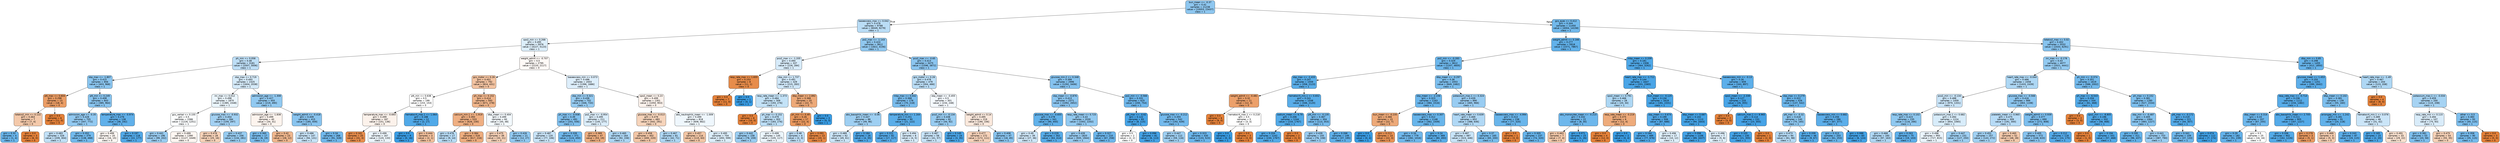 digraph Tree {
node [shape=box, style="filled, rounded", color="black", fontname="helvetica"] ;
edge [fontname="helvetica"] ;
0 [label="bun_mean <= -0.37\ngini = 0.42\nsamples = 21238\nvalue = [10053, 23437]\nclass = 1", fillcolor="#8ec7f0"] ;
1 [label="baseexcess_max <= 0.042\ngini = 0.478\nsamples = 9788\nvalue = [6049, 9279]\nclass = 1", fillcolor="#baddf6"] ;
0 -> 1 [labeldistance=2.5, labelangle=45, headlabel="True"] ;
2 [label="spo2_min <= 0.268\ngini = 0.495\nsamples = 5976\nvalue = [4227, 5123]\nclass = 1", fillcolor="#dceefa"] ;
1 -> 2 ;
3 [label="ph_min <= 0.058\ngini = 0.48\nsamples = 3181\nvalue = [2007, 3006]\nclass = 1", fillcolor="#bddef6"] ;
2 -> 3 ;
4 [label="sbp_max <= -1.807\ngini = 0.415\nsamples = 856\nvalue = [403, 968]\nclass = 1", fillcolor="#8bc6f0"] ;
3 -> 4 ;
5 [label="ptt_max <= 0.604\ngini = 0.298\nsamples = 13\nvalue = [18, 4]\nclass = 0", fillcolor="#eb9d65"] ;
4 -> 5 ;
6 [label="totalco2_min <= 0.122\ngini = 0.463\nsamples = 7\nvalue = [7, 4]\nclass = 0", fillcolor="#f4c9aa"] ;
5 -> 6 ;
7 [label="gini = 0.32\nsamples = 4\nvalue = [1, 4]\nclass = 1", fillcolor="#6ab6ec"] ;
6 -> 7 ;
8 [label="gini = 0.0\nsamples = 3\nvalue = [6, 0]\nclass = 0", fillcolor="#e58139"] ;
6 -> 8 ;
9 [label="gini = 0.0\nsamples = 6\nvalue = [11, 0]\nclass = 0", fillcolor="#e58139"] ;
5 -> 9 ;
10 [label="ptt_min <= 0.249\ngini = 0.408\nsamples = 843\nvalue = [385, 964]\nclass = 1", fillcolor="#88c4ef"] ;
4 -> 10 ;
11 [label="admission_age <= -0.35\ngini = 0.428\nsamples = 705\nvalue = [347, 772]\nclass = 1", fillcolor="#92c9f1"] ;
10 -> 11 ;
12 [label="gini = 0.483\nsamples = 326\nvalue = [209, 304]\nclass = 1", fillcolor="#c1e0f7"] ;
11 -> 12 ;
13 [label="gini = 0.352\nsamples = 379\nvalue = [138, 468]\nclass = 1", fillcolor="#73baed"] ;
11 -> 13 ;
14 [label="temperature_max <= -0.974\ngini = 0.276\nsamples = 138\nvalue = [38, 192]\nclass = 1", fillcolor="#60b0ea"] ;
10 -> 14 ;
15 [label="gini = 0.499\nsamples = 20\nvalue = [16, 15]\nclass = 0", fillcolor="#fdf7f3"] ;
14 -> 15 ;
16 [label="gini = 0.197\nsamples = 118\nvalue = [22, 177]\nclass = 1", fillcolor="#52a9e8"] ;
14 -> 16 ;
17 [label="sbp_max <= 0.719\ngini = 0.493\nsamples = 2325\nvalue = [1604, 2038]\nclass = 1", fillcolor="#d5eaf9"] ;
3 -> 17 ;
18 [label="inr_max <= 0.012\ngini = 0.498\nsamples = 1870\nvalue = [1385, 1548]\nclass = 1", fillcolor="#eaf5fc"] ;
17 -> 18 ;
19 [label="gcs_verbal <= 0.155\ngini = 0.5\nsamples = 1586\nvalue = [1226, 1251]\nclass = 1", fillcolor="#fbfdfe"] ;
18 -> 19 ;
20 [label="gini = 0.441\nsamples = 196\nvalue = [99, 202]\nclass = 1", fillcolor="#9acdf2"] ;
19 -> 20 ;
21 [label="gini = 0.499\nsamples = 1390\nvalue = [1127, 1049]\nclass = 0", fillcolor="#fdf6f1"] ;
19 -> 21 ;
22 [label="glucose_max <= -0.932\ngini = 0.454\nsamples = 284\nvalue = [159, 297]\nclass = 1", fillcolor="#a3d1f3"] ;
18 -> 22 ;
23 [label="gini = 0.476\nsamples = 28\nvalue = [25, 16]\nclass = 0", fillcolor="#f6d2b8"] ;
22 -> 23 ;
24 [label="gini = 0.437\nsamples = 256\nvalue = [134, 281]\nclass = 1", fillcolor="#97ccf1"] ;
22 -> 24 ;
25 [label="admission_age <= -1.308\ngini = 0.427\nsamples = 455\nvalue = [219, 490]\nclass = 1", fillcolor="#91c9f1"] ;
17 -> 25 ;
26 [label="admission_age <= -1.838\ngini = 0.499\nsamples = 40\nvalue = [34, 31]\nclass = 0", fillcolor="#fdf4ee"] ;
25 -> 26 ;
27 [label="gini = 0.365\nsamples = 17\nvalue = [6, 19]\nclass = 1", fillcolor="#78bced"] ;
26 -> 27 ;
28 [label="gini = 0.42\nsamples = 23\nvalue = [28, 12]\nclass = 0", fillcolor="#f0b78e"] ;
26 -> 28 ;
29 [label="weight_admit <= -0.418\ngini = 0.409\nsamples = 415\nvalue = [185, 459]\nclass = 1", fillcolor="#89c4ef"] ;
25 -> 29 ;
30 [label="gini = 0.486\nsamples = 147\nvalue = [94, 131]\nclass = 1", fillcolor="#c7e3f8"] ;
29 -> 30 ;
31 [label="gini = 0.34\nsamples = 268\nvalue = [91, 328]\nclass = 1", fillcolor="#70b8ec"] ;
29 -> 31 ;
32 [label="weight_admit <= -0.707\ngini = 0.5\nsamples = 2795\nvalue = [2220, 2117]\nclass = 0", fillcolor="#fef9f6"] ;
2 -> 32 ;
33 [label="gcs_motor <= 0.26\ngini = 0.451\nsamples = 792\nvalue = [824, 431]\nclass = 0", fillcolor="#f3c3a1"] ;
32 -> 33 ;
34 [label="ptt_min <= 0.638\ngini = 0.5\nsamples = 199\nvalue = [153, 153]\nclass = 0", fillcolor="#ffffff"] ;
33 -> 34 ;
35 [label="temperature_max <= -0.693\ngini = 0.499\nsamples = 187\nvalue = [151, 136]\nclass = 0", fillcolor="#fcf2eb"] ;
34 -> 35 ;
36 [label="gini = 0.161\nsamples = 20\nvalue = [31, 3]\nclass = 0", fillcolor="#e88d4c"] ;
35 -> 36 ;
37 [label="gini = 0.499\nsamples = 167\nvalue = [120, 133]\nclass = 1", fillcolor="#ecf5fc"] ;
35 -> 37 ;
38 [label="hematocrit_max.1 <= 1.064\ngini = 0.188\nsamples = 12\nvalue = [2, 17]\nclass = 1", fillcolor="#50a9e8"] ;
34 -> 38 ;
39 [label="gini = 0.0\nsamples = 9\nvalue = [0, 16]\nclass = 1", fillcolor="#399de5"] ;
38 -> 39 ;
40 [label="gini = 0.444\nsamples = 3\nvalue = [2, 1]\nclass = 0", fillcolor="#f2c09c"] ;
38 -> 40 ;
41 [label="ph_max <= 0.152\ngini = 0.414\nsamples = 593\nvalue = [671, 278]\nclass = 0", fillcolor="#f0b58b"] ;
33 -> 41 ;
42 [label="calcium_min.1 <= -1.919\ngini = 0.393\nsamples = 533\nvalue = [626, 230]\nclass = 0", fillcolor="#efaf82"] ;
41 -> 42 ;
43 [label="gini = 0.476\nsamples = 17\nvalue = [9, 14]\nclass = 1", fillcolor="#b8dcf6"] ;
42 -> 43 ;
44 [label="gini = 0.384\nsamples = 516\nvalue = [617, 216]\nclass = 0", fillcolor="#eead7e"] ;
42 -> 44 ;
45 [label="dbp_mean <= 0.404\ngini = 0.499\nsamples = 60\nvalue = [45, 48]\nclass = 1", fillcolor="#f3f9fd"] ;
41 -> 45 ;
46 [label="gini = 0.475\nsamples = 39\nvalue = [33, 21]\nclass = 0", fillcolor="#f6d1b7"] ;
45 -> 46 ;
47 [label="gini = 0.426\nsamples = 21\nvalue = [12, 27]\nclass = 1", fillcolor="#91c9f1"] ;
45 -> 47 ;
48 [label="baseexcess_min <= 0.073\ngini = 0.496\nsamples = 2003\nvalue = [1396, 1686]\nclass = 1", fillcolor="#ddeefb"] ;
32 -> 48 ;
49 [label="sbp_min <= 0.321\ngini = 0.436\nsamples = 702\nvalue = [346, 733]\nclass = 1", fillcolor="#96cbf1"] ;
48 -> 49 ;
50 [label="ph_max <= -0.938\ngini = 0.39\nsamples = 491\nvalue = [201, 556]\nclass = 1", fillcolor="#81c0ee"] ;
49 -> 50 ;
51 [label="gini = 0.487\nsamples = 120\nvalue = [77, 106]\nclass = 1", fillcolor="#c9e4f8"] ;
50 -> 51 ;
52 [label="gini = 0.339\nsamples = 371\nvalue = [124, 450]\nclass = 1", fillcolor="#70b8ec"] ;
50 -> 52 ;
53 [label="po2_max <= -0.954\ngini = 0.495\nsamples = 211\nvalue = [145, 177]\nclass = 1", fillcolor="#dbedfa"] ;
49 -> 53 ;
54 [label="gini = 0.389\nsamples = 47\nvalue = [53, 19]\nclass = 0", fillcolor="#eeae80"] ;
53 -> 54 ;
55 [label="gini = 0.465\nsamples = 164\nvalue = [92, 158]\nclass = 1", fillcolor="#acd6f4"] ;
53 -> 55 ;
56 [label="spo2_mean <= 0.23\ngini = 0.499\nsamples = 1301\nvalue = [1050, 953]\nclass = 0", fillcolor="#fdf3ed"] ;
48 -> 56 ;
57 [label="glucose_max <= -0.013\ngini = 0.479\nsamples = 483\nvalue = [442, 291]\nclass = 0", fillcolor="#f6d4bb"] ;
56 -> 57 ;
58 [label="gini = 0.458\nsamples = 402\nvalue = [400, 220]\nclass = 0", fillcolor="#f3c6a6"] ;
57 -> 58 ;
59 [label="gini = 0.467\nsamples = 81\nvalue = [42, 71]\nclass = 1", fillcolor="#aed7f4"] ;
57 -> 59 ;
60 [label="abs_neutrophils_mean <= -1.009\ngini = 0.499\nsamples = 818\nvalue = [608, 662]\nclass = 1", fillcolor="#eff7fd"] ;
56 -> 60 ;
61 [label="gini = 0.457\nsamples = 114\nvalue = [115, 63]\nclass = 0", fillcolor="#f3c6a5"] ;
60 -> 61 ;
62 [label="gini = 0.495\nsamples = 704\nvalue = [493, 599]\nclass = 1", fillcolor="#dceefa"] ;
60 -> 62 ;
63 [label="po2_max <= -1.143\ngini = 0.424\nsamples = 3812\nvalue = [1822, 4156]\nclass = 1", fillcolor="#90c8f0"] ;
1 -> 63 ;
64 [label="pco2_max <= -1.205\ngini = 0.494\nsamples = 337\nvalue = [226, 284]\nclass = 1", fillcolor="#d7ebfa"] ;
63 -> 64 ;
65 [label="resp_rate_max <= 1.655\ngini = 0.153\nsamples = 8\nvalue = [11, 1]\nclass = 0", fillcolor="#e78c4b"] ;
64 -> 65 ;
66 [label="gini = 0.0\nsamples = 7\nvalue = [11, 0]\nclass = 0", fillcolor="#e58139"] ;
65 -> 66 ;
67 [label="gini = 0.0\nsamples = 1\nvalue = [0, 1]\nclass = 1", fillcolor="#399de5"] ;
65 -> 67 ;
68 [label="sbp_min <= 1.737\ngini = 0.491\nsamples = 329\nvalue = [215, 283]\nclass = 1", fillcolor="#cfe7f9"] ;
64 -> 68 ;
69 [label="resp_rate_mean <= -1.373\ngini = 0.484\nsamples = 309\nvalue = [193, 276]\nclass = 1", fillcolor="#c3e2f7"] ;
68 -> 69 ;
70 [label="gini = 0.0\nsamples = 6\nvalue = [10, 0]\nclass = 0", fillcolor="#e58139"] ;
69 -> 70 ;
71 [label="ph_max <= 0.152\ngini = 0.479\nsamples = 303\nvalue = [183, 276]\nclass = 1", fillcolor="#bcdef6"] ;
69 -> 71 ;
72 [label="gini = 0.442\nsamples = 158\nvalue = [78, 159]\nclass = 1", fillcolor="#9acdf2"] ;
71 -> 72 ;
73 [label="gini = 0.499\nsamples = 145\nvalue = [105, 117]\nclass = 1", fillcolor="#ebf5fc"] ;
71 -> 73 ;
74 [label="dbp_mean <= 2.892\ngini = 0.366\nsamples = 20\nvalue = [22, 7]\nclass = 0", fillcolor="#eda978"] ;
68 -> 74 ;
75 [label="ph_min <= 0.49\ngini = 0.26\nsamples = 17\nvalue = [22, 4]\nclass = 0", fillcolor="#ea985d"] ;
74 -> 75 ;
76 [label="gini = 0.48\nsamples = 4\nvalue = [2, 3]\nclass = 1", fillcolor="#bddef6"] ;
75 -> 76 ;
77 [label="gini = 0.091\nsamples = 13\nvalue = [20, 1]\nclass = 0", fillcolor="#e68743"] ;
75 -> 77 ;
78 [label="gini = 0.0\nsamples = 3\nvalue = [0, 3]\nclass = 1", fillcolor="#399de5"] ;
74 -> 78 ;
79 [label="pco2_max <= -0.65\ngini = 0.413\nsamples = 3475\nvalue = [1596, 3872]\nclass = 1", fillcolor="#8bc5f0"] ;
63 -> 79 ;
80 [label="gcs_motor <= 0.26\ngini = 0.478\nsamples = 479\nvalue = [304, 466]\nclass = 1", fillcolor="#baddf6"] ;
79 -> 80 ;
81 [label="mbp_max <= 0.042\ngini = 0.368\nsamples = 178\nvalue = [70, 218]\nclass = 1", fillcolor="#79bced"] ;
80 -> 81 ;
82 [label="abs_basophils_mean <= -0.06\ngini = 0.447\nsamples = 88\nvalue = [49, 96]\nclass = 1", fillcolor="#9ecff2"] ;
81 -> 82 ;
83 [label="gini = 0.489\nsamples = 62\nvalue = [45, 61]\nclass = 1", fillcolor="#cbe5f8"] ;
82 -> 83 ;
84 [label="gini = 0.184\nsamples = 26\nvalue = [4, 35]\nclass = 1", fillcolor="#50a8e8"] ;
82 -> 84 ;
85 [label="temperature_min <= 1.164\ngini = 0.251\nsamples = 90\nvalue = [21, 122]\nclass = 1", fillcolor="#5baee9"] ;
81 -> 85 ;
86 [label="gini = 0.222\nsamples = 82\nvalue = [17, 117]\nclass = 1", fillcolor="#56abe9"] ;
85 -> 86 ;
87 [label="gini = 0.494\nsamples = 8\nvalue = [4, 5]\nclass = 1", fillcolor="#d7ebfa"] ;
85 -> 87 ;
88 [label="sbp_mean <= -0.455\ngini = 0.5\nsamples = 301\nvalue = [234, 248]\nclass = 1", fillcolor="#f4f9fe"] ;
80 -> 88 ;
89 [label="pco2_min <= -0.134\ngini = 0.438\nsamples = 82\nvalue = [44, 92]\nclass = 1", fillcolor="#98ccf1"] ;
88 -> 89 ;
90 [label="gini = 0.487\nsamples = 58\nvalue = [41, 57]\nclass = 1", fillcolor="#c7e3f8"] ;
89 -> 90 ;
91 [label="gini = 0.145\nsamples = 24\nvalue = [3, 35]\nclass = 1", fillcolor="#4aa5e7"] ;
89 -> 91 ;
92 [label="weight_admit <= 0.14\ngini = 0.495\nsamples = 219\nvalue = [190, 156]\nclass = 0", fillcolor="#fae8dc"] ;
88 -> 92 ;
93 [label="gini = 0.477\nsamples = 172\nvalue = [172, 111]\nclass = 0", fillcolor="#f6d2b9"] ;
92 -> 93 ;
94 [label="gini = 0.408\nsamples = 47\nvalue = [18, 45]\nclass = 1", fillcolor="#88c4ef"] ;
92 -> 94 ;
95 [label="glucose_min.2 <= 0.348\ngini = 0.399\nsamples = 2996\nvalue = [1292, 3406]\nclass = 1", fillcolor="#84c2ef"] ;
79 -> 95 ;
96 [label="sbp_mean <= -0.876\ngini = 0.413\nsamples = 2371\nvalue = [1092, 2652]\nclass = 1", fillcolor="#8bc5f0"] ;
95 -> 96 ;
97 [label="glucose_max <= -0.655\ngini = 0.278\nsamples = 341\nvalue = [90, 450]\nclass = 1", fillcolor="#61b1ea"] ;
96 -> 97 ;
98 [label="gini = 0.49\nsamples = 39\nvalue = [27, 36]\nclass = 1", fillcolor="#cee6f8"] ;
97 -> 98 ;
99 [label="gini = 0.229\nsamples = 302\nvalue = [63, 414]\nclass = 1", fillcolor="#57ace9"] ;
97 -> 99 ;
100 [label="resp_rate_mean <= 0.725\ngini = 0.43\nsamples = 2030\nvalue = [1002, 2202]\nclass = 1", fillcolor="#93caf1"] ;
96 -> 100 ;
101 [label="gini = 0.439\nsamples = 1820\nvalue = [935, 1944]\nclass = 1", fillcolor="#98ccf2"] ;
100 -> 101 ;
102 [label="gini = 0.327\nsamples = 210\nvalue = [67, 258]\nclass = 1", fillcolor="#6cb6ec"] ;
100 -> 102 ;
103 [label="po2_min <= -0.566\ngini = 0.331\nsamples = 625\nvalue = [200, 754]\nclass = 1", fillcolor="#6eb7ec"] ;
95 -> 103 ;
104 [label="ptt_max <= -0.62\ngini = 0.122\nsamples = 83\nvalue = [8, 115]\nclass = 1", fillcolor="#47a4e7"] ;
103 -> 104 ;
105 [label="gini = 0.5\nsamples = 2\nvalue = [2, 2]\nclass = 0", fillcolor="#ffffff"] ;
104 -> 105 ;
106 [label="gini = 0.096\nsamples = 81\nvalue = [6, 113]\nclass = 1", fillcolor="#44a2e6"] ;
104 -> 106 ;
107 [label="glucose_max <= -0.212\ngini = 0.355\nsamples = 542\nvalue = [192, 639]\nclass = 1", fillcolor="#74baed"] ;
103 -> 107 ;
108 [label="gini = 0.447\nsamples = 112\nvalue = [59, 116]\nclass = 1", fillcolor="#9ecff2"] ;
107 -> 108 ;
109 [label="gini = 0.323\nsamples = 430\nvalue = [133, 523]\nclass = 1", fillcolor="#6bb6ec"] ;
107 -> 109 ;
110 [label="gcs_eyes <= 0.412\ngini = 0.344\nsamples = 11450\nvalue = [4004, 14158]\nclass = 1", fillcolor="#71b9ec"] ;
0 -> 110 [labeldistance=2.5, labelangle=-45, headlabel="False"] ;
111 [label="weight_admit <= 0.166\ngini = 0.277\nsamples = 5918\nvalue = [1571, 7867]\nclass = 1", fillcolor="#61b1ea"] ;
110 -> 111 ;
112 [label="po2_min <= -0.283\ngini = 0.329\nsamples = 3612\nvalue = [1207, 4605]\nclass = 1", fillcolor="#6db7ec"] ;
111 -> 112 ;
113 [label="sbp_max <= -2.433\ngini = 0.247\nsamples = 1559\nvalue = [358, 2123]\nclass = 1", fillcolor="#5aaee9"] ;
112 -> 113 ;
114 [label="weight_admit <= -0.481\ngini = 0.32\nsamples = 11\nvalue = [12, 3]\nclass = 0", fillcolor="#eca06a"] ;
113 -> 114 ;
115 [label="gini = 0.0\nsamples = 6\nvalue = [9, 0]\nclass = 0", fillcolor="#e58139"] ;
114 -> 115 ;
116 [label="hematocrit_max.1 <= 0.218\ngini = 0.5\nsamples = 5\nvalue = [3, 3]\nclass = 0", fillcolor="#ffffff"] ;
114 -> 116 ;
117 [label="gini = 0.0\nsamples = 2\nvalue = [0, 3]\nclass = 1", fillcolor="#399de5"] ;
116 -> 117 ;
118 [label="gini = 0.0\nsamples = 3\nvalue = [3, 0]\nclass = 0", fillcolor="#e58139"] ;
116 -> 118 ;
119 [label="hematocrit_min.1 <= 0.652\ngini = 0.241\nsamples = 1548\nvalue = [346, 2120]\nclass = 1", fillcolor="#59ade9"] ;
113 -> 119 ;
120 [label="sodium_mean <= 6.79\ngini = 0.206\nsamples = 1244\nvalue = [233, 1767]\nclass = 1", fillcolor="#53aae8"] ;
119 -> 120 ;
121 [label="gini = 0.204\nsamples = 1242\nvalue = [230, 1767]\nclass = 1", fillcolor="#53aae8"] ;
120 -> 121 ;
122 [label="gini = 0.0\nsamples = 2\nvalue = [3, 0]\nclass = 0", fillcolor="#e58139"] ;
120 -> 122 ;
123 [label="ptt_min <= -0.135\ngini = 0.367\nsamples = 304\nvalue = [113, 353]\nclass = 1", fillcolor="#78bced"] ;
119 -> 123 ;
124 [label="gini = 0.439\nsamples = 155\nvalue = [76, 158]\nclass = 1", fillcolor="#98ccf2"] ;
123 -> 124 ;
125 [label="gini = 0.268\nsamples = 149\nvalue = [37, 195]\nclass = 1", fillcolor="#5fb0ea"] ;
123 -> 125 ;
126 [label="dbp_mean <= -0.297\ngini = 0.38\nsamples = 2053\nvalue = [849, 2482]\nclass = 1", fillcolor="#7dbfee"] ;
112 -> 126 ;
127 [label="sbp_mean <= -2.156\ngini = 0.323\nsamples = 1163\nvalue = [384, 1516]\nclass = 1", fillcolor="#6bb6ec"] ;
126 -> 127 ;
128 [label="bun_mean <= -0.235\ngini = 0.366\nsamples = 15\nvalue = [22, 7]\nclass = 0", fillcolor="#eda978"] ;
127 -> 128 ;
129 [label="gini = 0.0\nsamples = 1\nvalue = [0, 4]\nclass = 1", fillcolor="#399de5"] ;
128 -> 129 ;
130 [label="gini = 0.211\nsamples = 14\nvalue = [22, 3]\nclass = 0", fillcolor="#e99254"] ;
128 -> 130 ;
131 [label="baseexcess_max <= 0.307\ngini = 0.312\nsamples = 1148\nvalue = [362, 1509]\nclass = 1", fillcolor="#68b5eb"] ;
127 -> 131 ;
132 [label="gini = 0.34\nsamples = 779\nvalue = [282, 1016]\nclass = 1", fillcolor="#70b8ec"] ;
131 -> 132 ;
133 [label="gini = 0.24\nsamples = 369\nvalue = [80, 493]\nclass = 1", fillcolor="#59ade9"] ;
131 -> 133 ;
134 [label="potassium_max.1 <= 0.324\ngini = 0.439\nsamples = 890\nvalue = [465, 966]\nclass = 1", fillcolor="#98ccf2"] ;
126 -> 134 ;
135 [label="heart_rate_mean <= 0.639\ngini = 0.469\nsamples = 652\nvalue = [388, 646]\nclass = 1", fillcolor="#b0d8f5"] ;
134 -> 135 ;
136 [label="gini = 0.487\nsamples = 487\nvalue = [323, 446]\nclass = 1", fillcolor="#c8e4f8"] ;
135 -> 136 ;
137 [label="gini = 0.37\nsamples = 165\nvalue = [65, 200]\nclass = 1", fillcolor="#79bded"] ;
135 -> 137 ;
138 [label="baseexcess_max <= -4.994\ngini = 0.313\nsamples = 238\nvalue = [77, 320]\nclass = 1", fillcolor="#69b5eb"] ;
134 -> 138 ;
139 [label="gini = 0.0\nsamples = 1\nvalue = [3, 0]\nclass = 0", fillcolor="#e58139"] ;
138 -> 139 ;
140 [label="gini = 0.305\nsamples = 237\nvalue = [74, 320]\nclass = 1", fillcolor="#67b4eb"] ;
138 -> 140 ;
141 [label="mbp_mean <= 0.209\ngini = 0.181\nsamples = 2306\nvalue = [364, 3262]\nclass = 1", fillcolor="#4fa8e8"] ;
111 -> 141 ;
142 [label="heart_rate_max <= -1.711\ngini = 0.144\nsamples = 1647\nvalue = [201, 2365]\nclass = 1", fillcolor="#4aa5e7"] ;
141 -> 142 ;
143 [label="spo2_mean <= 0.791\ngini = 0.466\nsamples = 28\nvalue = [20, 34]\nclass = 1", fillcolor="#add7f4"] ;
142 -> 143 ;
144 [label="abs_monocytes_mean <= -0.215\ngini = 0.332\nsamples = 22\nvalue = [8, 30]\nclass = 1", fillcolor="#6eb7ec"] ;
143 -> 144 ;
145 [label="gini = 0.463\nsamples = 7\nvalue = [7, 4]\nclass = 0", fillcolor="#f4c9aa"] ;
144 -> 145 ;
146 [label="gini = 0.071\nsamples = 15\nvalue = [1, 26]\nclass = 1", fillcolor="#41a1e6"] ;
144 -> 146 ;
147 [label="resp_rate_mean <= -0.219\ngini = 0.375\nsamples = 6\nvalue = [12, 4]\nclass = 0", fillcolor="#eeab7b"] ;
143 -> 147 ;
148 [label="gini = 0.0\nsamples = 4\nvalue = [12, 0]\nclass = 0", fillcolor="#e58139"] ;
147 -> 148 ;
149 [label="gini = 0.0\nsamples = 2\nvalue = [0, 4]\nclass = 1", fillcolor="#399de5"] ;
147 -> 149 ;
150 [label="bun_mean <= -0.125\ngini = 0.134\nsamples = 1619\nvalue = [181, 2331]\nclass = 1", fillcolor="#48a5e7"] ;
142 -> 150 ;
151 [label="sbp_mean <= 0.674\ngini = 0.199\nsamples = 506\nvalue = [87, 688]\nclass = 1", fillcolor="#52a9e8"] ;
150 -> 151 ;
152 [label="gini = 0.184\nsamples = 489\nvalue = [77, 676]\nclass = 1", fillcolor="#50a8e8"] ;
151 -> 152 ;
153 [label="gini = 0.496\nsamples = 17\nvalue = [10, 12]\nclass = 1", fillcolor="#deeffb"] ;
151 -> 153 ;
154 [label="dbp_mean <= 0.687\ngini = 0.102\nsamples = 1113\nvalue = [94, 1643]\nclass = 1", fillcolor="#44a3e6"] ;
150 -> 154 ;
155 [label="gini = 0.098\nsamples = 1106\nvalue = [89, 1637]\nclass = 1", fillcolor="#44a2e6"] ;
154 -> 155 ;
156 [label="gini = 0.496\nsamples = 7\nvalue = [5, 6]\nclass = 1", fillcolor="#deeffb"] ;
154 -> 156 ;
157 [label="baseexcess_min <= -0.13\ngini = 0.26\nsamples = 659\nvalue = [163, 897]\nclass = 1", fillcolor="#5dafea"] ;
141 -> 157 ;
158 [label="spo2_mean <= -2.338\ngini = 0.127\nsamples = 233\nvalue = [26, 355]\nclass = 1", fillcolor="#48a4e7"] ;
157 -> 158 ;
159 [label="gini = 0.0\nsamples = 2\nvalue = [3, 0]\nclass = 0", fillcolor="#e58139"] ;
158 -> 159 ;
160 [label="calcium_max.1 <= 8.965\ngini = 0.114\nsamples = 231\nvalue = [23, 355]\nclass = 1", fillcolor="#46a3e7"] ;
158 -> 160 ;
161 [label="gini = 0.105\nsamples = 230\nvalue = [21, 355]\nclass = 1", fillcolor="#45a3e7"] ;
160 -> 161 ;
162 [label="gini = 0.0\nsamples = 1\nvalue = [2, 0]\nclass = 0", fillcolor="#e58139"] ;
160 -> 162 ;
163 [label="sbp_max <= 0.279\ngini = 0.322\nsamples = 426\nvalue = [137, 542]\nclass = 1", fillcolor="#6bb6ec"] ;
157 -> 163 ;
164 [label="ptt_max <= -0.32\ngini = 0.418\nsamples = 140\nvalue = [70, 165]\nclass = 1", fillcolor="#8dc7f0"] ;
163 -> 164 ;
165 [label="gini = 0.473\nsamples = 94\nvalue = [61, 98]\nclass = 1", fillcolor="#b4daf5"] ;
164 -> 165 ;
166 [label="gini = 0.209\nsamples = 46\nvalue = [9, 67]\nclass = 1", fillcolor="#54aae8"] ;
164 -> 166 ;
167 [label="baseexcess_min <= 0.682\ngini = 0.256\nsamples = 286\nvalue = [67, 377]\nclass = 1", fillcolor="#5caeea"] ;
163 -> 167 ;
168 [label="gini = 0.313\nsamples = 203\nvalue = [61, 253]\nclass = 1", fillcolor="#69b5eb"] ;
167 -> 168 ;
169 [label="gini = 0.088\nsamples = 83\nvalue = [6, 124]\nclass = 1", fillcolor="#43a2e6"] ;
167 -> 169 ;
170 [label="totalco2_max <= 0.02\ngini = 0.402\nsamples = 5532\nvalue = [2433, 6291]\nclass = 1", fillcolor="#86c3ef"] ;
110 -> 170 ;
171 [label="inr_max <= -0.178\ngini = 0.43\nsamples = 4077\nvalue = [2021, 4441]\nclass = 1", fillcolor="#93caf1"] ;
170 -> 171 ;
172 [label="heart_rate_max <= -0.044\ngini = 0.466\nsamples = 2458\nvalue = [1433, 2439]\nclass = 1", fillcolor="#add7f4"] ;
171 -> 172 ;
173 [label="pco2_min <= -0.134\ngini = 0.488\nsamples = 1459\nvalue = [970, 1331]\nclass = 1", fillcolor="#c9e4f8"] ;
172 -> 173 ;
174 [label="resp_rate_max <= 0.102\ngini = 0.423\nsamples = 235\nvalue = [116, 266]\nclass = 1", fillcolor="#8fc8f0"] ;
173 -> 174 ;
175 [label="gini = 0.468\nsamples = 160\nvalue = [97, 163]\nclass = 1", fillcolor="#afd7f4"] ;
174 -> 175 ;
176 [label="gini = 0.263\nsamples = 75\nvalue = [19, 103]\nclass = 1", fillcolor="#5eafea"] ;
174 -> 176 ;
177 [label="potassium_max.1 <= 0.682\ngini = 0.494\nsamples = 1224\nvalue = [854, 1065]\nclass = 1", fillcolor="#d8ecfa"] ;
173 -> 177 ;
178 [label="gini = 0.498\nsamples = 993\nvalue = [727, 815]\nclass = 1", fillcolor="#eaf4fc"] ;
177 -> 178 ;
179 [label="gini = 0.447\nsamples = 231\nvalue = [127, 250]\nclass = 1", fillcolor="#9ecff2"] ;
177 -> 179 ;
180 [label="glucose_max <= -0.566\ngini = 0.416\nsamples = 999\nvalue = [463, 1108]\nclass = 1", fillcolor="#8cc6f0"] ;
172 -> 180 ;
181 [label="platelets_mean <= 0.965\ngini = 0.475\nsamples = 309\nvalue = [191, 300]\nclass = 1", fillcolor="#b7dbf6"] ;
180 -> 181 ;
182 [label="gini = 0.452\nsamples = 257\nvalue = [143, 272]\nclass = 1", fillcolor="#a1d1f3"] ;
181 -> 182 ;
183 [label="gini = 0.465\nsamples = 52\nvalue = [48, 28]\nclass = 0", fillcolor="#f4caac"] ;
181 -> 183 ;
184 [label="weight_admit <= 0.939\ngini = 0.377\nsamples = 690\nvalue = [272, 808]\nclass = 1", fillcolor="#7cbeee"] ;
180 -> 184 ;
185 [label="gini = 0.405\nsamples = 572\nvalue = [248, 633]\nclass = 1", fillcolor="#87c3ef"] ;
184 -> 185 ;
186 [label="gini = 0.212\nsamples = 118\nvalue = [24, 175]\nclass = 1", fillcolor="#54aae9"] ;
184 -> 186 ;
187 [label="ph_min <= -0.374\ngini = 0.351\nsamples = 1619\nvalue = [588, 2002]\nclass = 1", fillcolor="#73baed"] ;
171 -> 187 ;
188 [label="ph_max <= -6.543\ngini = 0.204\nsamples = 334\nvalue = [61, 468]\nclass = 1", fillcolor="#53aae8"] ;
187 -> 188 ;
189 [label="gini = 0.0\nsamples = 2\nvalue = [3, 0]\nclass = 0", fillcolor="#e58139"] ;
188 -> 189 ;
190 [label="spo2_min <= -8.805\ngini = 0.196\nsamples = 332\nvalue = [58, 468]\nclass = 1", fillcolor="#52a9e8"] ;
188 -> 190 ;
191 [label="gini = 0.0\nsamples = 1\nvalue = [1, 0]\nclass = 0", fillcolor="#e58139"] ;
190 -> 191 ;
192 [label="gini = 0.194\nsamples = 331\nvalue = [57, 468]\nclass = 1", fillcolor="#51a9e8"] ;
190 -> 192 ;
193 [label="ph_max <= 0.152\ngini = 0.381\nsamples = 1285\nvalue = [527, 1534]\nclass = 1", fillcolor="#7dbfee"] ;
187 -> 193 ;
194 [label="sbp_min <= -0.487\ngini = 0.405\nsamples = 1064\nvalue = [483, 1227]\nclass = 1", fillcolor="#87c4ef"] ;
193 -> 194 ;
195 [label="gini = 0.295\nsamples = 311\nvalue = [96, 437]\nclass = 1", fillcolor="#64b3eb"] ;
194 -> 195 ;
196 [label="gini = 0.441\nsamples = 753\nvalue = [387, 790]\nclass = 1", fillcolor="#9acdf2"] ;
194 -> 196 ;
197 [label="ptt_max <= -0.172\ngini = 0.219\nsamples = 221\nvalue = [44, 307]\nclass = 1", fillcolor="#55abe9"] ;
193 -> 197 ;
198 [label="gini = 0.341\nsamples = 109\nvalue = [37, 133]\nclass = 1", fillcolor="#70b8ec"] ;
197 -> 198 ;
199 [label="gini = 0.074\nsamples = 112\nvalue = [7, 174]\nclass = 1", fillcolor="#41a1e6"] ;
197 -> 199 ;
200 [label="dbp_min <= 0.85\ngini = 0.298\nsamples = 1455\nvalue = [412, 1850]\nclass = 1", fillcolor="#65b3eb"] ;
170 -> 200 ;
201 [label="glucose_mean <= 1.453\ngini = 0.255\nsamples = 1251\nvalue = [289, 1642]\nclass = 1", fillcolor="#5caeea"] ;
200 -> 201 ;
202 [label="resp_rate_max <= -0.714\ngini = 0.236\nsamples = 1112\nvalue = [234, 1482]\nclass = 1", fillcolor="#58ace9"] ;
201 -> 202 ;
203 [label="dbp_mean <= 0.316\ngini = 0.33\nsamples = 207\nvalue = [67, 255]\nclass = 1", fillcolor="#6db7ec"] ;
202 -> 203 ;
204 [label="gini = 0.29\nsamples = 182\nvalue = [51, 239]\nclass = 1", fillcolor="#63b2eb"] ;
203 -> 204 ;
205 [label="gini = 0.5\nsamples = 25\nvalue = [16, 16]\nclass = 0", fillcolor="#ffffff"] ;
203 -> 205 ;
206 [label="abs_basophils_mean <= 2.705\ngini = 0.211\nsamples = 905\nvalue = [167, 1227]\nclass = 1", fillcolor="#54aae9"] ;
202 -> 206 ;
207 [label="gini = 0.206\nsamples = 902\nvalue = [162, 1226]\nclass = 1", fillcolor="#53aae8"] ;
206 -> 207 ;
208 [label="gini = 0.278\nsamples = 3\nvalue = [5, 1]\nclass = 0", fillcolor="#ea9a61"] ;
206 -> 208 ;
209 [label="dbp_mean <= 0.102\ngini = 0.381\nsamples = 139\nvalue = [55, 160]\nclass = 1", fillcolor="#7dbfee"] ;
201 -> 209 ;
210 [label="aniongap_min <= -1.242\ngini = 0.281\nsamples = 91\nvalue = [24, 118]\nclass = 1", fillcolor="#61b1ea"] ;
209 -> 210 ;
211 [label="gini = 0.469\nsamples = 4\nvalue = [5, 3]\nclass = 0", fillcolor="#f5cdb0"] ;
210 -> 211 ;
212 [label="gini = 0.243\nsamples = 87\nvalue = [19, 115]\nclass = 1", fillcolor="#5aade9"] ;
210 -> 212 ;
213 [label="hematocrit_min.1 <= 0.076\ngini = 0.489\nsamples = 48\nvalue = [31, 42]\nclass = 1", fillcolor="#cbe5f8"] ;
209 -> 213 ;
214 [label="gini = 0.165\nsamples = 15\nvalue = [2, 20]\nclass = 1", fillcolor="#4da7e8"] ;
213 -> 214 ;
215 [label="gini = 0.491\nsamples = 33\nvalue = [29, 22]\nclass = 0", fillcolor="#f9e1cf"] ;
213 -> 215 ;
216 [label="heart_rate_max <= -1.49\ngini = 0.467\nsamples = 204\nvalue = [123, 208]\nclass = 1", fillcolor="#aed7f4"] ;
200 -> 216 ;
217 [label="gini = 0.0\nsamples = 4\nvalue = [8, 0]\nclass = 0", fillcolor="#e58139"] ;
216 -> 217 ;
218 [label="potassium_max.1 <= -0.034\ngini = 0.459\nsamples = 200\nvalue = [115, 208]\nclass = 1", fillcolor="#a6d3f3"] ;
216 -> 218 ;
219 [label="resp_rate_min <= 0.115\ngini = 0.494\nsamples = 107\nvalue = [75, 93]\nclass = 1", fillcolor="#d9ecfa"] ;
218 -> 219 ;
220 [label="gini = 0.381\nsamples = 53\nvalue = [20, 58]\nclass = 1", fillcolor="#7dbfee"] ;
219 -> 220 ;
221 [label="gini = 0.475\nsamples = 54\nvalue = [55, 35]\nclass = 0", fillcolor="#f6d1b7"] ;
219 -> 221 ;
222 [label="other <= 0.5\ngini = 0.383\nsamples = 93\nvalue = [40, 115]\nclass = 1", fillcolor="#7ebfee"] ;
218 -> 222 ;
223 [label="gini = 0.358\nsamples = 90\nvalue = [35, 115]\nclass = 1", fillcolor="#75bbed"] ;
222 -> 223 ;
224 [label="gini = 0.0\nsamples = 3\nvalue = [5, 0]\nclass = 0", fillcolor="#e58139"] ;
222 -> 224 ;
}